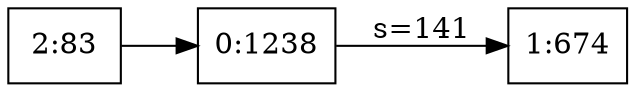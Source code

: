 digraph g { 
	rankdir = LR 
	0 [shape=box, label="0:1238"] 
	0 -> 1 [label="s=141"] 
	1 [shape=box, label="1:674"] 
	2 [shape=box, label="2:83"] 
	2 -> 0
} 
